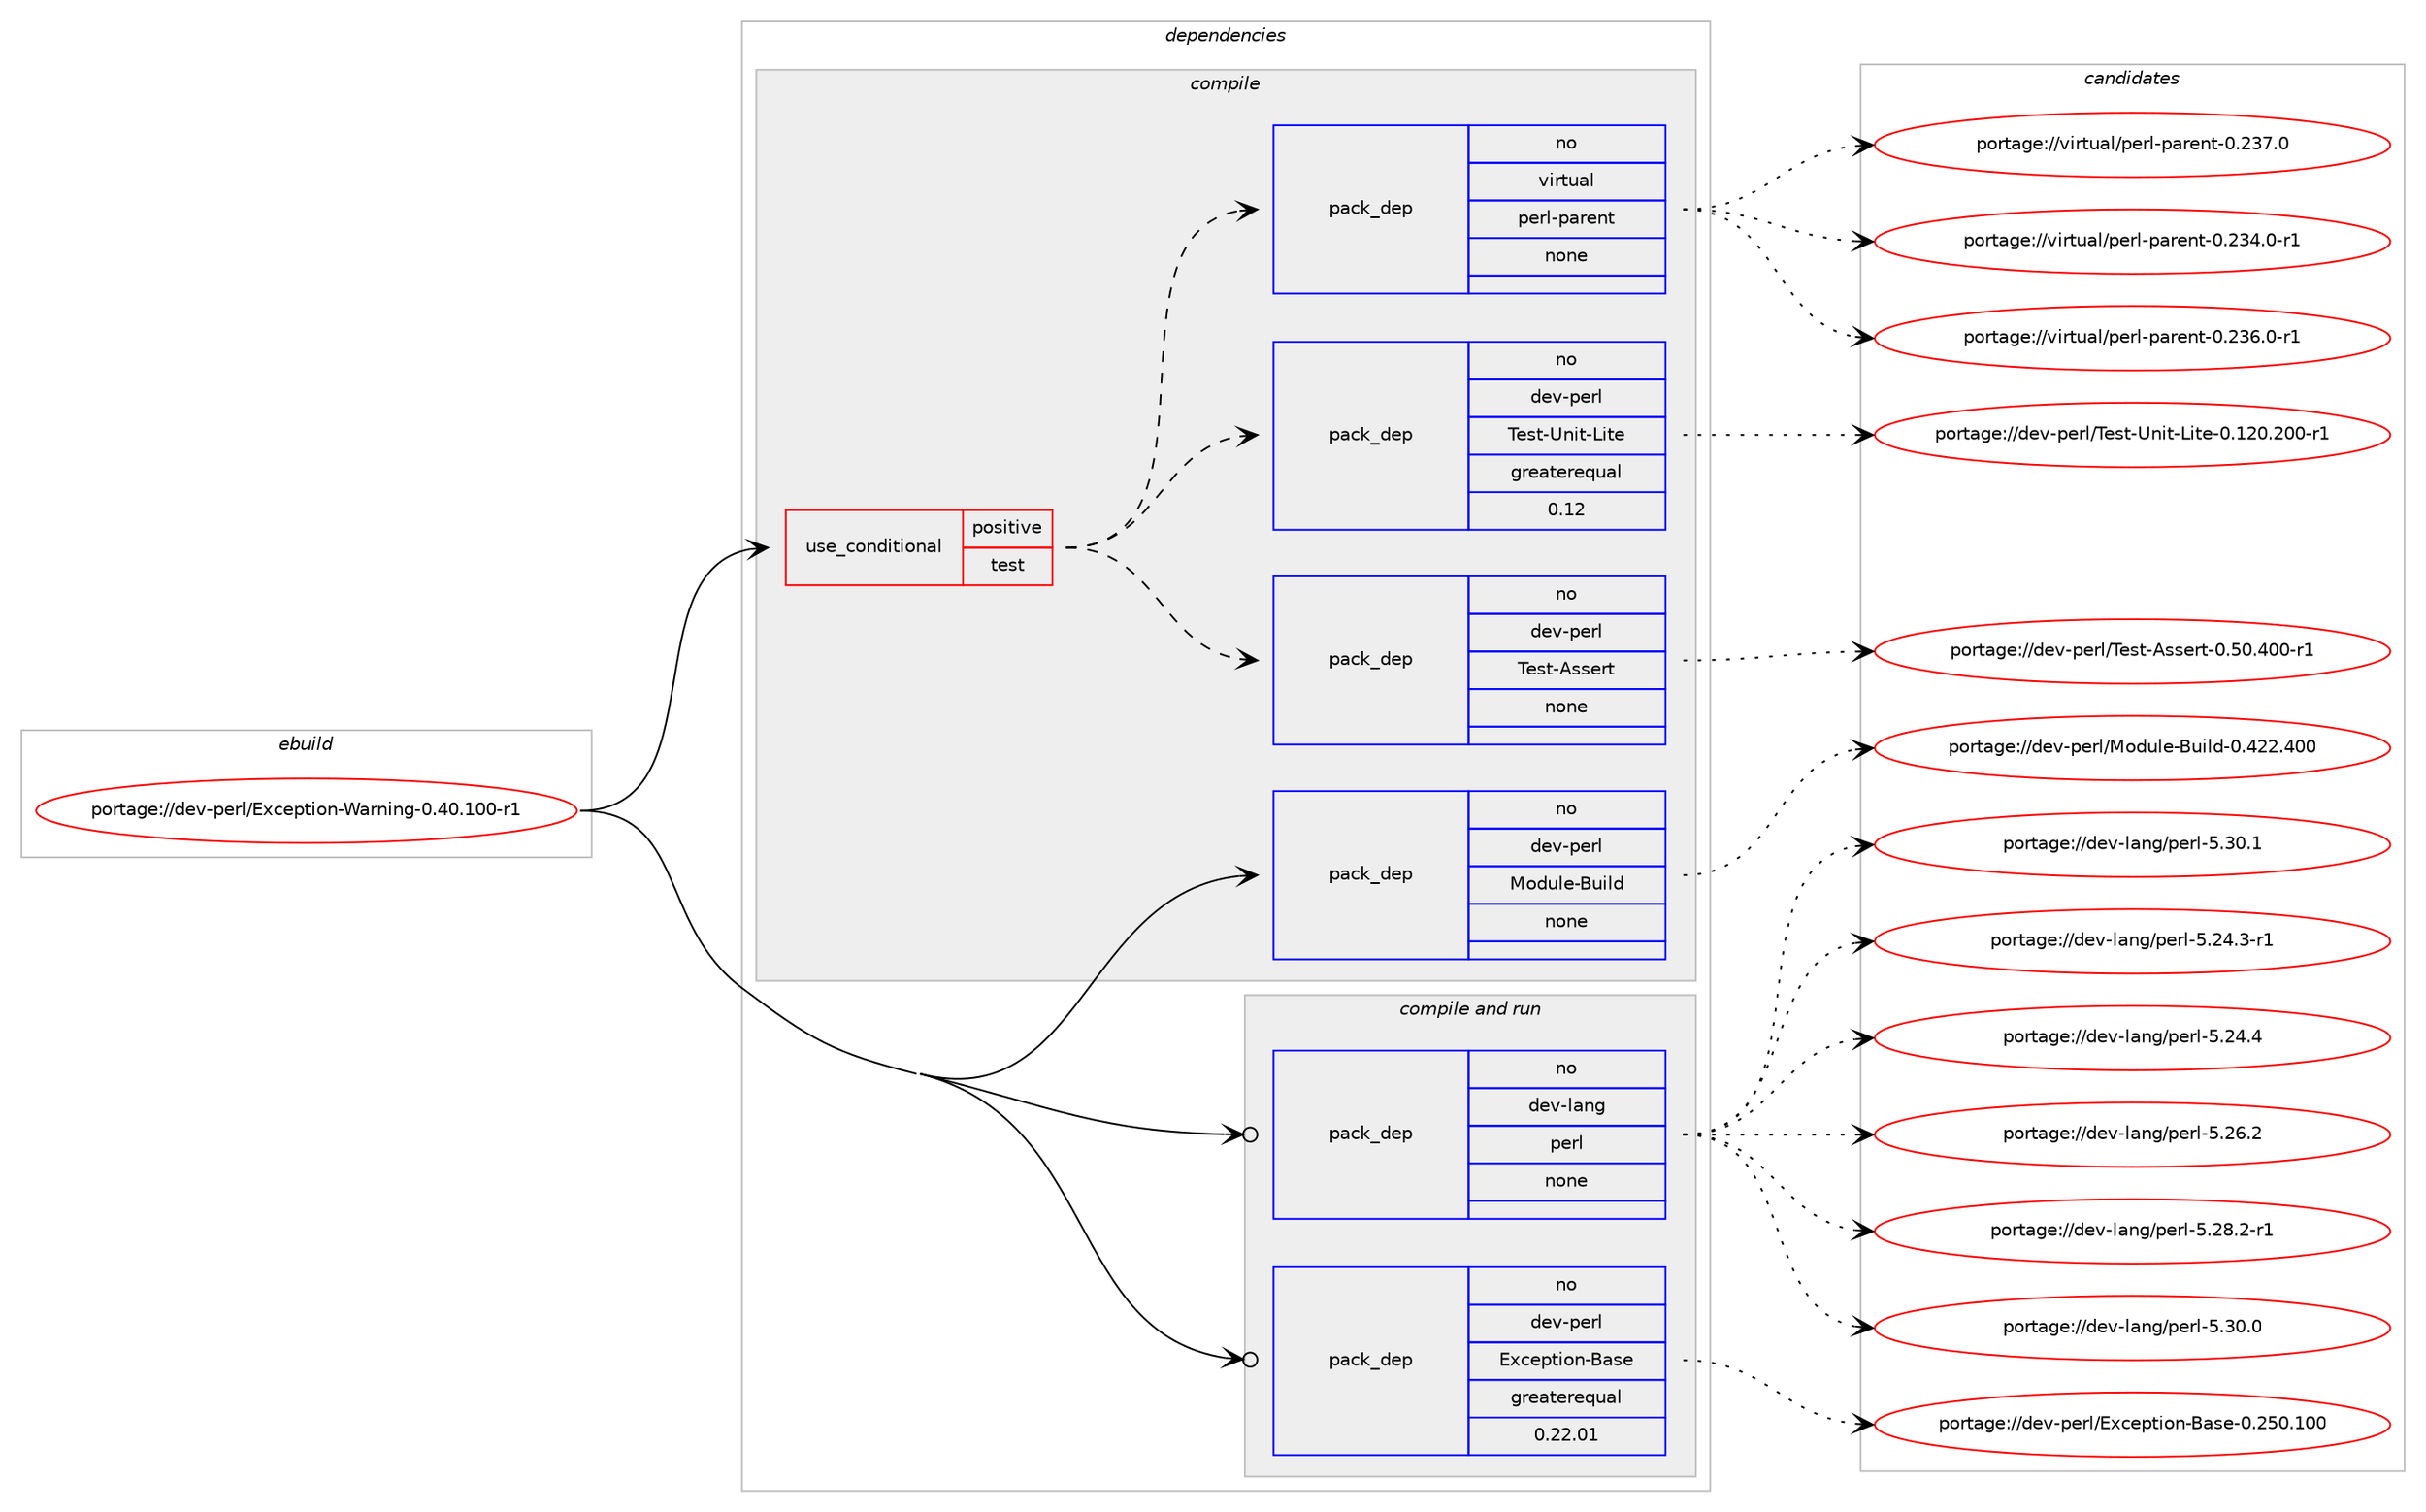 digraph prolog {

# *************
# Graph options
# *************

newrank=true;
concentrate=true;
compound=true;
graph [rankdir=LR,fontname=Helvetica,fontsize=10,ranksep=1.5];#, ranksep=2.5, nodesep=0.2];
edge  [arrowhead=vee];
node  [fontname=Helvetica,fontsize=10];

# **********
# The ebuild
# **********

subgraph cluster_leftcol {
color=gray;
rank=same;
label=<<i>ebuild</i>>;
id [label="portage://dev-perl/Exception-Warning-0.40.100-r1", color=red, width=4, href="../dev-perl/Exception-Warning-0.40.100-r1.svg"];
}

# ****************
# The dependencies
# ****************

subgraph cluster_midcol {
color=gray;
label=<<i>dependencies</i>>;
subgraph cluster_compile {
fillcolor="#eeeeee";
style=filled;
label=<<i>compile</i>>;
subgraph cond22919 {
dependency112712 [label=<<TABLE BORDER="0" CELLBORDER="1" CELLSPACING="0" CELLPADDING="4"><TR><TD ROWSPAN="3" CELLPADDING="10">use_conditional</TD></TR><TR><TD>positive</TD></TR><TR><TD>test</TD></TR></TABLE>>, shape=none, color=red];
subgraph pack86615 {
dependency112713 [label=<<TABLE BORDER="0" CELLBORDER="1" CELLSPACING="0" CELLPADDING="4" WIDTH="220"><TR><TD ROWSPAN="6" CELLPADDING="30">pack_dep</TD></TR><TR><TD WIDTH="110">no</TD></TR><TR><TD>dev-perl</TD></TR><TR><TD>Test-Assert</TD></TR><TR><TD>none</TD></TR><TR><TD></TD></TR></TABLE>>, shape=none, color=blue];
}
dependency112712:e -> dependency112713:w [weight=20,style="dashed",arrowhead="vee"];
subgraph pack86616 {
dependency112714 [label=<<TABLE BORDER="0" CELLBORDER="1" CELLSPACING="0" CELLPADDING="4" WIDTH="220"><TR><TD ROWSPAN="6" CELLPADDING="30">pack_dep</TD></TR><TR><TD WIDTH="110">no</TD></TR><TR><TD>dev-perl</TD></TR><TR><TD>Test-Unit-Lite</TD></TR><TR><TD>greaterequal</TD></TR><TR><TD>0.12</TD></TR></TABLE>>, shape=none, color=blue];
}
dependency112712:e -> dependency112714:w [weight=20,style="dashed",arrowhead="vee"];
subgraph pack86617 {
dependency112715 [label=<<TABLE BORDER="0" CELLBORDER="1" CELLSPACING="0" CELLPADDING="4" WIDTH="220"><TR><TD ROWSPAN="6" CELLPADDING="30">pack_dep</TD></TR><TR><TD WIDTH="110">no</TD></TR><TR><TD>virtual</TD></TR><TR><TD>perl-parent</TD></TR><TR><TD>none</TD></TR><TR><TD></TD></TR></TABLE>>, shape=none, color=blue];
}
dependency112712:e -> dependency112715:w [weight=20,style="dashed",arrowhead="vee"];
}
id:e -> dependency112712:w [weight=20,style="solid",arrowhead="vee"];
subgraph pack86618 {
dependency112716 [label=<<TABLE BORDER="0" CELLBORDER="1" CELLSPACING="0" CELLPADDING="4" WIDTH="220"><TR><TD ROWSPAN="6" CELLPADDING="30">pack_dep</TD></TR><TR><TD WIDTH="110">no</TD></TR><TR><TD>dev-perl</TD></TR><TR><TD>Module-Build</TD></TR><TR><TD>none</TD></TR><TR><TD></TD></TR></TABLE>>, shape=none, color=blue];
}
id:e -> dependency112716:w [weight=20,style="solid",arrowhead="vee"];
}
subgraph cluster_compileandrun {
fillcolor="#eeeeee";
style=filled;
label=<<i>compile and run</i>>;
subgraph pack86619 {
dependency112717 [label=<<TABLE BORDER="0" CELLBORDER="1" CELLSPACING="0" CELLPADDING="4" WIDTH="220"><TR><TD ROWSPAN="6" CELLPADDING="30">pack_dep</TD></TR><TR><TD WIDTH="110">no</TD></TR><TR><TD>dev-lang</TD></TR><TR><TD>perl</TD></TR><TR><TD>none</TD></TR><TR><TD></TD></TR></TABLE>>, shape=none, color=blue];
}
id:e -> dependency112717:w [weight=20,style="solid",arrowhead="odotvee"];
subgraph pack86620 {
dependency112718 [label=<<TABLE BORDER="0" CELLBORDER="1" CELLSPACING="0" CELLPADDING="4" WIDTH="220"><TR><TD ROWSPAN="6" CELLPADDING="30">pack_dep</TD></TR><TR><TD WIDTH="110">no</TD></TR><TR><TD>dev-perl</TD></TR><TR><TD>Exception-Base</TD></TR><TR><TD>greaterequal</TD></TR><TR><TD>0.22.01</TD></TR></TABLE>>, shape=none, color=blue];
}
id:e -> dependency112718:w [weight=20,style="solid",arrowhead="odotvee"];
}
subgraph cluster_run {
fillcolor="#eeeeee";
style=filled;
label=<<i>run</i>>;
}
}

# **************
# The candidates
# **************

subgraph cluster_choices {
rank=same;
color=gray;
label=<<i>candidates</i>>;

subgraph choice86615 {
color=black;
nodesep=1;
choiceportage10010111845112101114108478410111511645651151151011141164548465348465248484511449 [label="portage://dev-perl/Test-Assert-0.50.400-r1", color=red, width=4,href="../dev-perl/Test-Assert-0.50.400-r1.svg"];
dependency112713:e -> choiceportage10010111845112101114108478410111511645651151151011141164548465348465248484511449:w [style=dotted,weight="100"];
}
subgraph choice86616 {
color=black;
nodesep=1;
choiceportage10010111845112101114108478410111511645851101051164576105116101454846495048465048484511449 [label="portage://dev-perl/Test-Unit-Lite-0.120.200-r1", color=red, width=4,href="../dev-perl/Test-Unit-Lite-0.120.200-r1.svg"];
dependency112714:e -> choiceportage10010111845112101114108478410111511645851101051164576105116101454846495048465048484511449:w [style=dotted,weight="100"];
}
subgraph choice86617 {
color=black;
nodesep=1;
choiceportage1181051141161179710847112101114108451129711410111011645484650515246484511449 [label="portage://virtual/perl-parent-0.234.0-r1", color=red, width=4,href="../virtual/perl-parent-0.234.0-r1.svg"];
choiceportage1181051141161179710847112101114108451129711410111011645484650515446484511449 [label="portage://virtual/perl-parent-0.236.0-r1", color=red, width=4,href="../virtual/perl-parent-0.236.0-r1.svg"];
choiceportage118105114116117971084711210111410845112971141011101164548465051554648 [label="portage://virtual/perl-parent-0.237.0", color=red, width=4,href="../virtual/perl-parent-0.237.0.svg"];
dependency112715:e -> choiceportage1181051141161179710847112101114108451129711410111011645484650515246484511449:w [style=dotted,weight="100"];
dependency112715:e -> choiceportage1181051141161179710847112101114108451129711410111011645484650515446484511449:w [style=dotted,weight="100"];
dependency112715:e -> choiceportage118105114116117971084711210111410845112971141011101164548465051554648:w [style=dotted,weight="100"];
}
subgraph choice86618 {
color=black;
nodesep=1;
choiceportage100101118451121011141084777111100117108101456611710510810045484652505046524848 [label="portage://dev-perl/Module-Build-0.422.400", color=red, width=4,href="../dev-perl/Module-Build-0.422.400.svg"];
dependency112716:e -> choiceportage100101118451121011141084777111100117108101456611710510810045484652505046524848:w [style=dotted,weight="100"];
}
subgraph choice86619 {
color=black;
nodesep=1;
choiceportage100101118451089711010347112101114108455346505246514511449 [label="portage://dev-lang/perl-5.24.3-r1", color=red, width=4,href="../dev-lang/perl-5.24.3-r1.svg"];
choiceportage10010111845108971101034711210111410845534650524652 [label="portage://dev-lang/perl-5.24.4", color=red, width=4,href="../dev-lang/perl-5.24.4.svg"];
choiceportage10010111845108971101034711210111410845534650544650 [label="portage://dev-lang/perl-5.26.2", color=red, width=4,href="../dev-lang/perl-5.26.2.svg"];
choiceportage100101118451089711010347112101114108455346505646504511449 [label="portage://dev-lang/perl-5.28.2-r1", color=red, width=4,href="../dev-lang/perl-5.28.2-r1.svg"];
choiceportage10010111845108971101034711210111410845534651484648 [label="portage://dev-lang/perl-5.30.0", color=red, width=4,href="../dev-lang/perl-5.30.0.svg"];
choiceportage10010111845108971101034711210111410845534651484649 [label="portage://dev-lang/perl-5.30.1", color=red, width=4,href="../dev-lang/perl-5.30.1.svg"];
dependency112717:e -> choiceportage100101118451089711010347112101114108455346505246514511449:w [style=dotted,weight="100"];
dependency112717:e -> choiceportage10010111845108971101034711210111410845534650524652:w [style=dotted,weight="100"];
dependency112717:e -> choiceportage10010111845108971101034711210111410845534650544650:w [style=dotted,weight="100"];
dependency112717:e -> choiceportage100101118451089711010347112101114108455346505646504511449:w [style=dotted,weight="100"];
dependency112717:e -> choiceportage10010111845108971101034711210111410845534651484648:w [style=dotted,weight="100"];
dependency112717:e -> choiceportage10010111845108971101034711210111410845534651484649:w [style=dotted,weight="100"];
}
subgraph choice86620 {
color=black;
nodesep=1;
choiceportage1001011184511210111410847691209910111211610511111045669711510145484650534846494848 [label="portage://dev-perl/Exception-Base-0.250.100", color=red, width=4,href="../dev-perl/Exception-Base-0.250.100.svg"];
dependency112718:e -> choiceportage1001011184511210111410847691209910111211610511111045669711510145484650534846494848:w [style=dotted,weight="100"];
}
}

}
